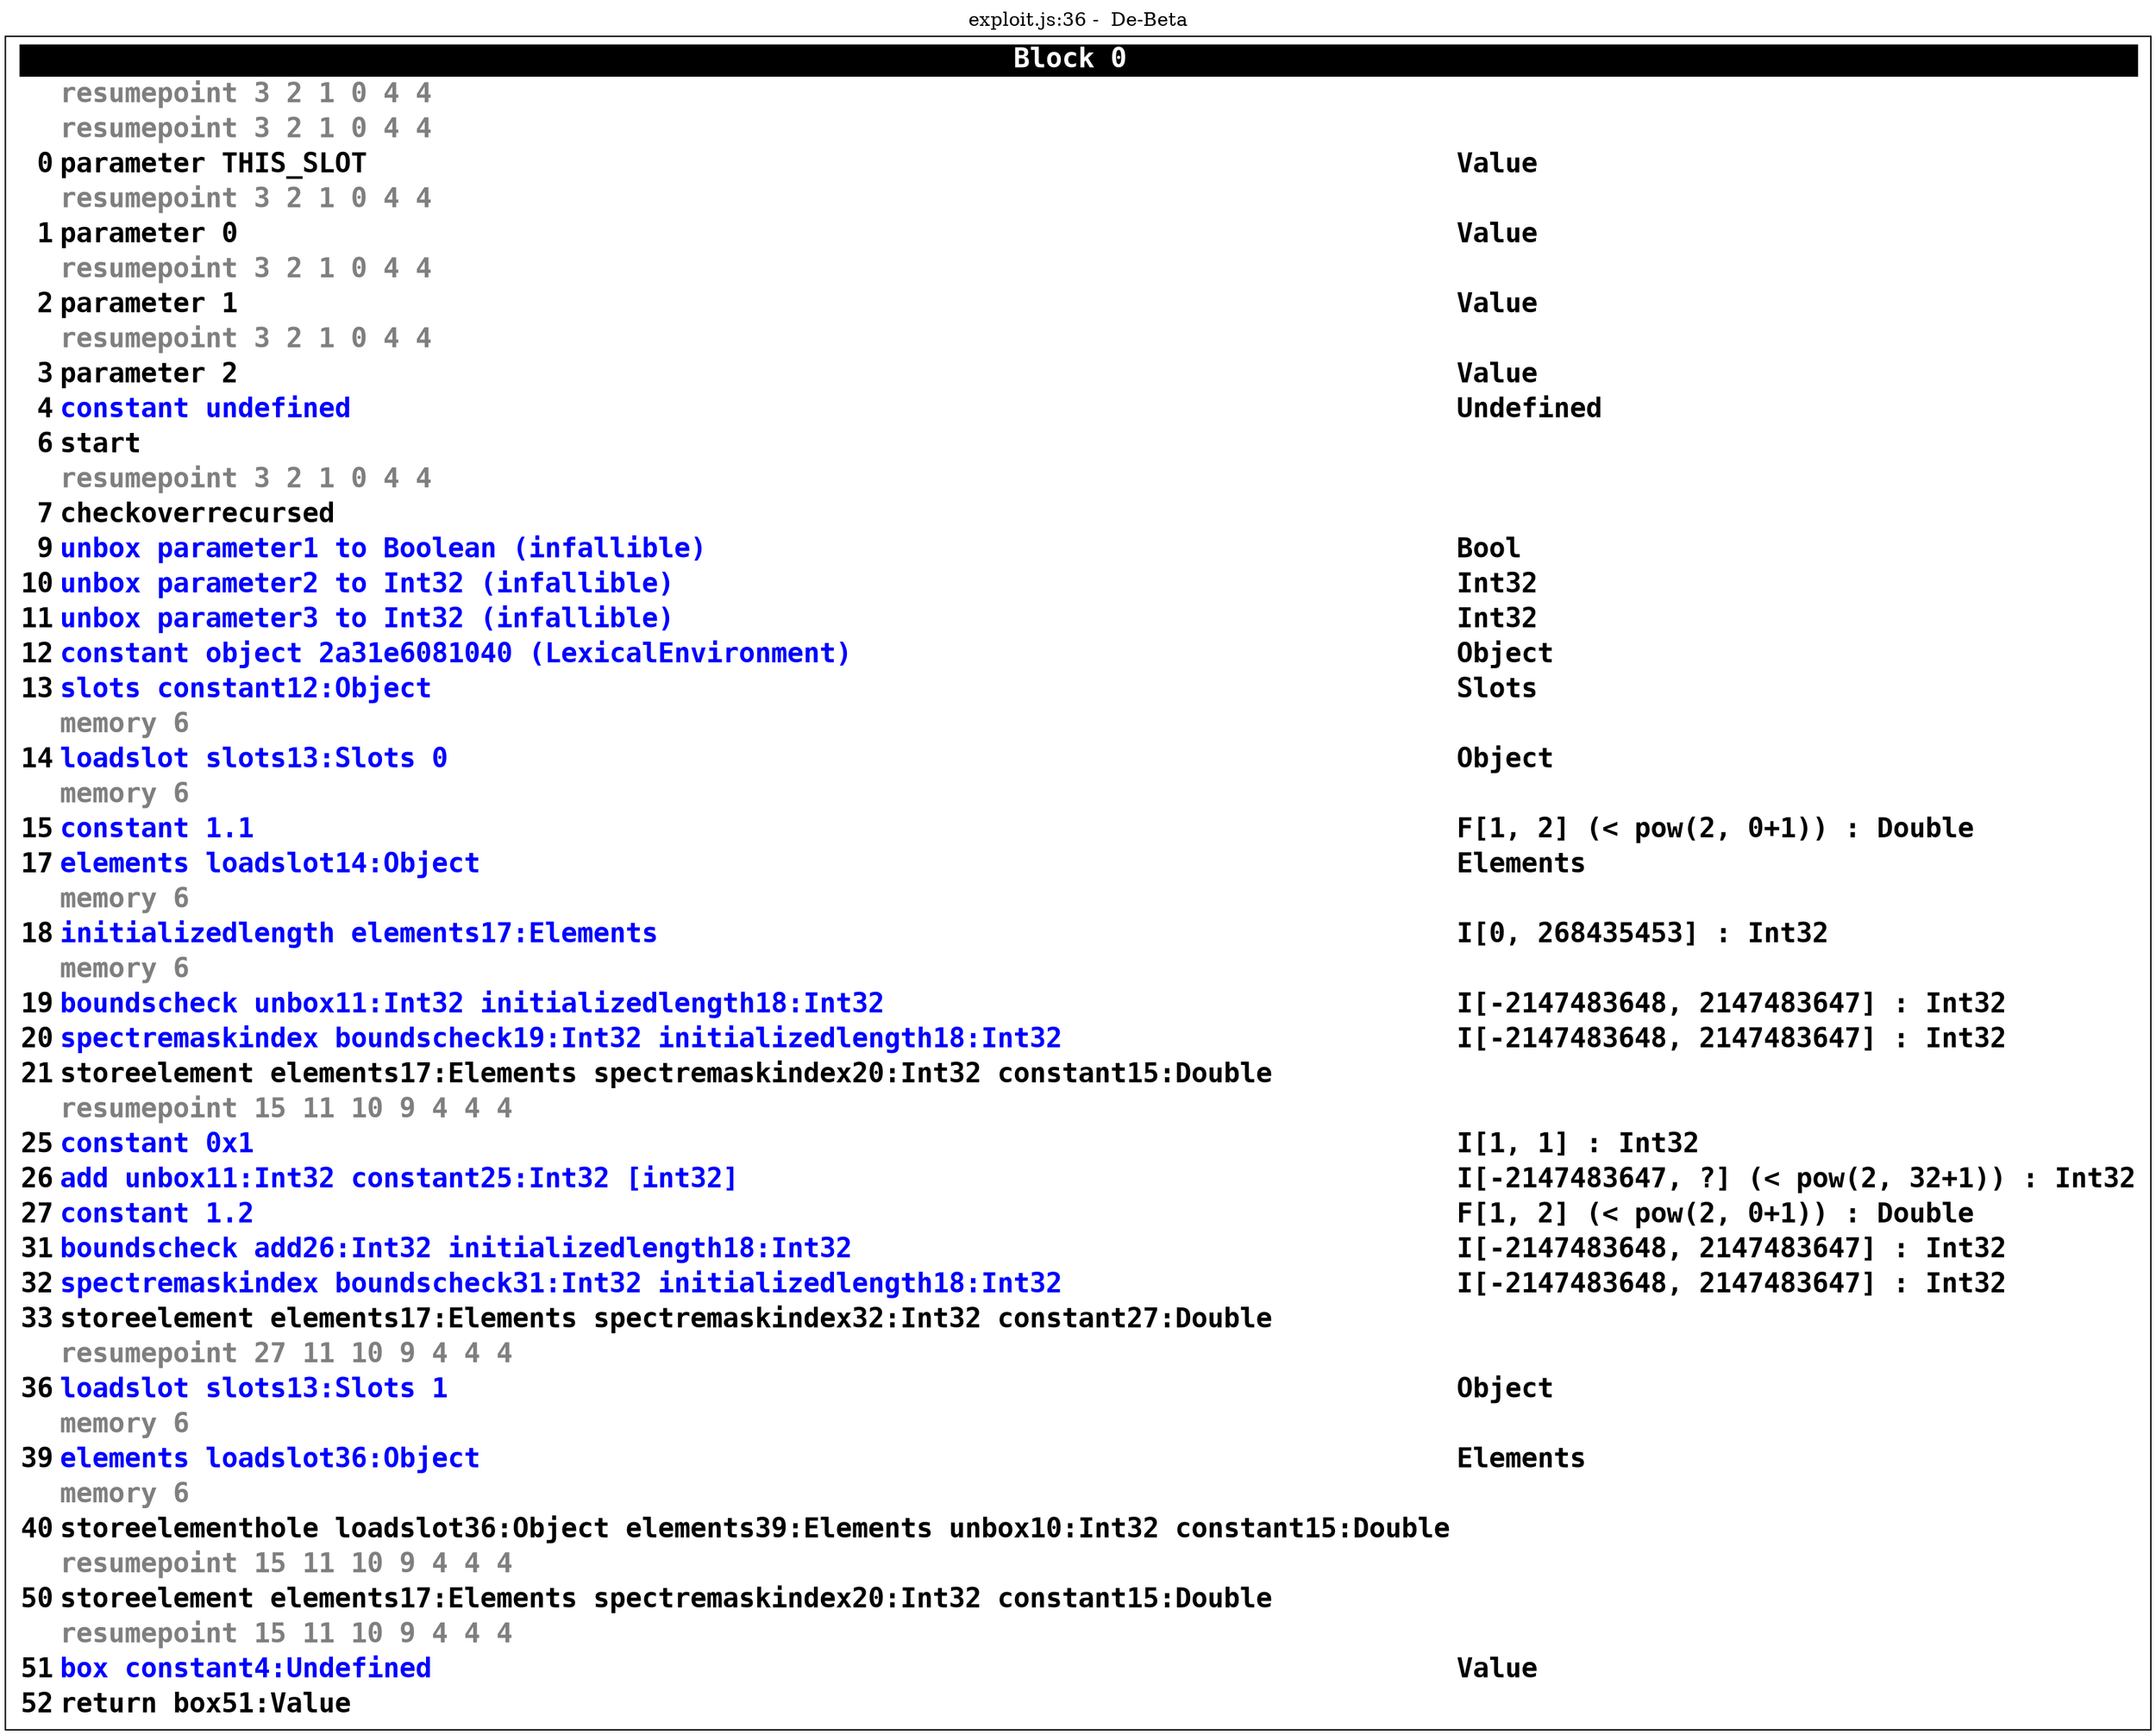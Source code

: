 digraph {
labelloc = t;
labelfontsize = 30;
label = "exploit.js:36 -  De-Beta";
  rankdir=TB
  splines=true

  "Block0" [ shape=box fontsize=20 fontname="Consolas Bold" label=<<table border="0" cellborder="0" cellpadding="1"><tr><td align="center" bgcolor="black" colspan="3"><font color="white">Block 0 </font></td></tr><tr><td align="left"></td><td align="left"><font color="grey50">resumepoint 3 2 1 0 4 4 </font></td><td></td></tr><tr><td align="left"></td><td align="left"><font color="grey50">resumepoint 3 2 1 0 4 4 </font></td><td></td></tr><tr><td align="right" port="i0">0</td><td align="left">parameter THIS_SLOT</td><td align="left">Value</td></tr><tr><td align="left"></td><td align="left"><font color="grey50">resumepoint 3 2 1 0 4 4 </font></td><td></td></tr><tr><td align="right" port="i1">1</td><td align="left">parameter 0</td><td align="left">Value</td></tr><tr><td align="left"></td><td align="left"><font color="grey50">resumepoint 3 2 1 0 4 4 </font></td><td></td></tr><tr><td align="right" port="i2">2</td><td align="left">parameter 1</td><td align="left">Value</td></tr><tr><td align="left"></td><td align="left"><font color="grey50">resumepoint 3 2 1 0 4 4 </font></td><td></td></tr><tr><td align="right" port="i3">3</td><td align="left">parameter 2</td><td align="left">Value</td></tr><tr><td align="right" port="i4">4</td><td align="left"><font color="blue">constant undefined</font></td><td align="left">Undefined</td></tr><tr><td align="right" port="i6">6</td><td align="left">start</td></tr><tr><td align="left"></td><td align="left"><font color="grey50">resumepoint 3 2 1 0 4 4 </font></td><td></td></tr><tr><td align="right" port="i7">7</td><td align="left">checkoverrecursed</td></tr><tr><td align="right" port="i9">9</td><td align="left"><font color="blue">unbox parameter1 to Boolean (infallible)</font></td><td align="left">Bool</td></tr><tr><td align="right" port="i10">10</td><td align="left"><font color="blue">unbox parameter2 to Int32 (infallible)</font></td><td align="left">Int32</td></tr><tr><td align="right" port="i11">11</td><td align="left"><font color="blue">unbox parameter3 to Int32 (infallible)</font></td><td align="left">Int32</td></tr><tr><td align="right" port="i12">12</td><td align="left"><font color="blue">constant object 2a31e6081040 (LexicalEnvironment)</font></td><td align="left">Object</td></tr><tr><td align="right" port="i13">13</td><td align="left"><font color="blue">slots constant12:Object</font></td><td align="left">Slots</td></tr><tr><td align="left"></td><td align="left"><font color="grey50">memory 6 </font></td><td></td></tr><tr><td align="right" port="i14">14</td><td align="left"><font color="blue">loadslot slots13:Slots 0</font></td><td align="left">Object</td></tr><tr><td align="left"></td><td align="left"><font color="grey50">memory 6 </font></td><td></td></tr><tr><td align="right" port="i15">15</td><td align="left"><font color="blue">constant 1.1</font></td><td align="left">F[1, 2] (&lt; pow(2, 0+1)) : Double</td></tr><tr><td align="right" port="i17">17</td><td align="left"><font color="blue">elements loadslot14:Object</font></td><td align="left">Elements</td></tr><tr><td align="left"></td><td align="left"><font color="grey50">memory 6 </font></td><td></td></tr><tr><td align="right" port="i18">18</td><td align="left"><font color="blue">initializedlength elements17:Elements</font></td><td align="left">I[0, 268435453] : Int32</td></tr><tr><td align="left"></td><td align="left"><font color="grey50">memory 6 </font></td><td></td></tr><tr><td align="right" port="i19">19</td><td align="left"><font color="blue">boundscheck unbox11:Int32 initializedlength18:Int32</font></td><td align="left">I[-2147483648, 2147483647] : Int32</td></tr><tr><td align="right" port="i20">20</td><td align="left"><font color="blue">spectremaskindex boundscheck19:Int32 initializedlength18:Int32</font></td><td align="left">I[-2147483648, 2147483647] : Int32</td></tr><tr><td align="right" port="i21">21</td><td align="left">storeelement elements17:Elements spectremaskindex20:Int32 constant15:Double</td></tr><tr><td align="left"></td><td align="left"><font color="grey50">resumepoint 15 11 10 9 4 4 4 </font></td><td></td></tr><tr><td align="right" port="i25">25</td><td align="left"><font color="blue">constant 0x1</font></td><td align="left">I[1, 1] : Int32</td></tr><tr><td align="right" port="i26">26</td><td align="left"><font color="blue">add unbox11:Int32 constant25:Int32 [int32]</font></td><td align="left">I[-2147483647, ?] (&lt; pow(2, 32+1)) : Int32</td></tr><tr><td align="right" port="i27">27</td><td align="left"><font color="blue">constant 1.2</font></td><td align="left">F[1, 2] (&lt; pow(2, 0+1)) : Double</td></tr><tr><td align="right" port="i31">31</td><td align="left"><font color="blue">boundscheck add26:Int32 initializedlength18:Int32</font></td><td align="left">I[-2147483648, 2147483647] : Int32</td></tr><tr><td align="right" port="i32">32</td><td align="left"><font color="blue">spectremaskindex boundscheck31:Int32 initializedlength18:Int32</font></td><td align="left">I[-2147483648, 2147483647] : Int32</td></tr><tr><td align="right" port="i33">33</td><td align="left">storeelement elements17:Elements spectremaskindex32:Int32 constant27:Double</td></tr><tr><td align="left"></td><td align="left"><font color="grey50">resumepoint 27 11 10 9 4 4 4 </font></td><td></td></tr><tr><td align="right" port="i36">36</td><td align="left"><font color="blue">loadslot slots13:Slots 1</font></td><td align="left">Object</td></tr><tr><td align="left"></td><td align="left"><font color="grey50">memory 6 </font></td><td></td></tr><tr><td align="right" port="i39">39</td><td align="left"><font color="blue">elements loadslot36:Object</font></td><td align="left">Elements</td></tr><tr><td align="left"></td><td align="left"><font color="grey50">memory 6 </font></td><td></td></tr><tr><td align="right" port="i40">40</td><td align="left">storeelementhole loadslot36:Object elements39:Elements unbox10:Int32 constant15:Double</td></tr><tr><td align="left"></td><td align="left"><font color="grey50">resumepoint 15 11 10 9 4 4 4 </font></td><td></td></tr><tr><td align="right" port="i50">50</td><td align="left">storeelement elements17:Elements spectremaskindex20:Int32 constant15:Double</td></tr><tr><td align="left"></td><td align="left"><font color="grey50">resumepoint 15 11 10 9 4 4 4 </font></td><td></td></tr><tr><td align="right" port="i51">51</td><td align="left"><font color="blue">box constant4:Undefined</font></td><td align="left">Value</td></tr><tr><td align="right" port="i52">52</td><td align="left">return box51:Value</td></tr></table>> ] ;

}
